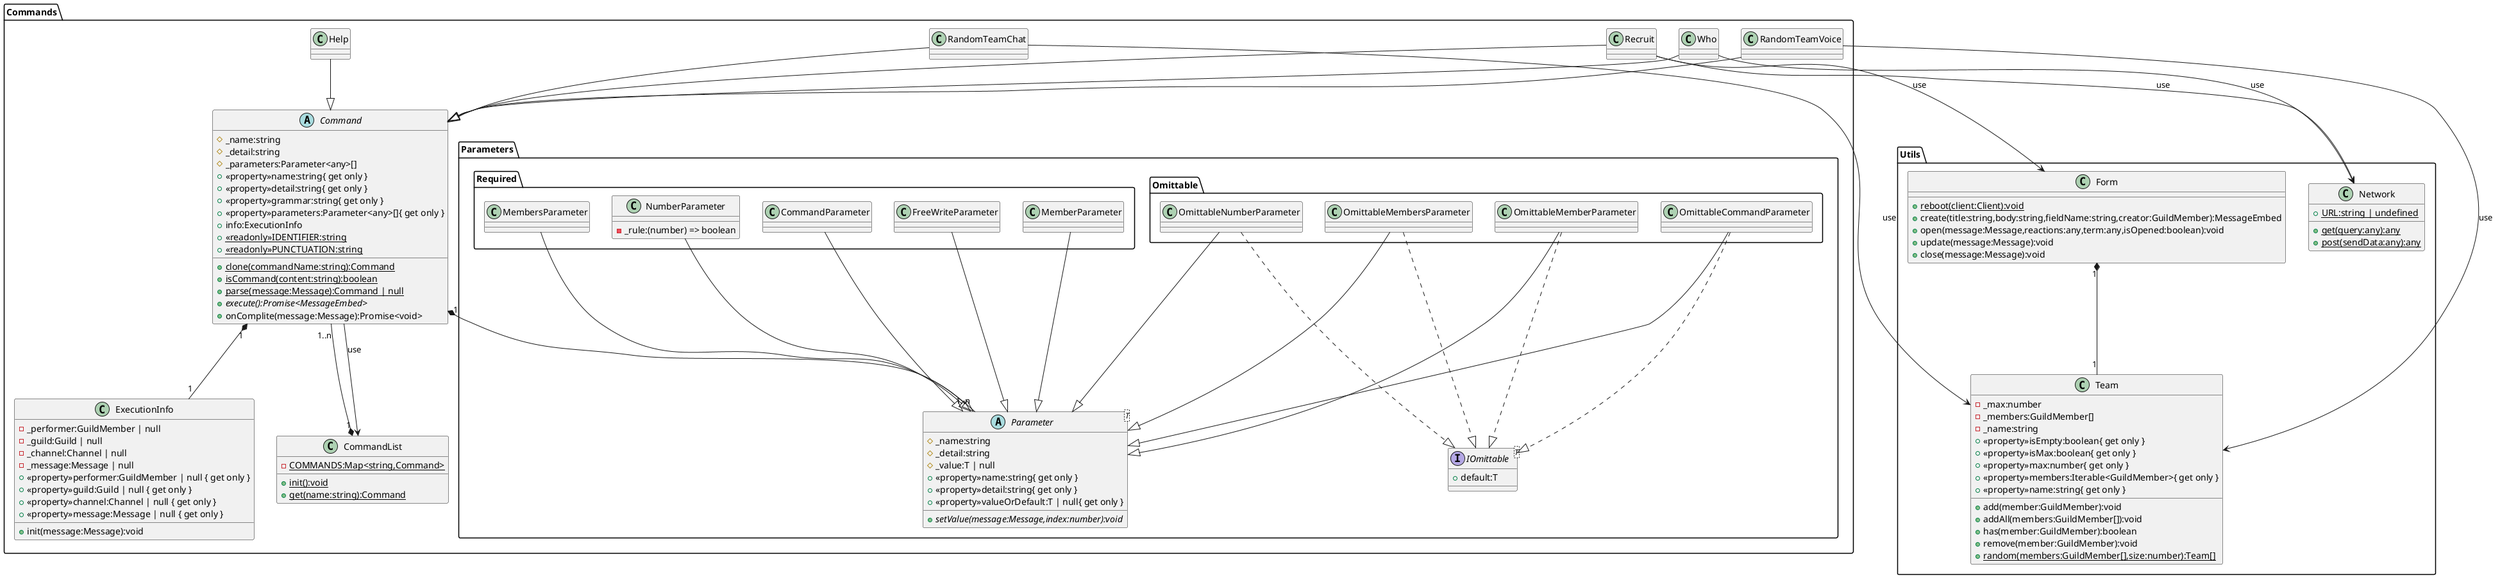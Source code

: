 @startuml Discord-bot

package Commands
{
    package Parameters
    {
        package Omittable
        {
            class OmittableCommandParameter
            class OmittableMemberParameter
            class OmittableMembersParameter
            class OmittableNumberParameter
        }
        package Required
        {
            class CommandParameter
            class FreeWriteParameter
            class MemberParameter
            class MembersParameter
            class NumberParameter
            {
                -_rule:(number) => boolean
            }
        }
        interface IOmittable<T>
        {
            +default:T
        }
        abstract Parameter<T>
        {
            #_name:string
            #_detail:string
            #_value:T | null
            +<<property>>name:string{ get only }
            +<<property>>detail:string{ get only }
            +<<property>>valueOrDefault:T | null{ get only }
            +{abstract}setValue(message:Message,index:number):void
        }
    }
    abstract Command
    {
        #_name:string
        #_detail:string
        #_parameters:Parameter<any>[]
        +<<property>>name:string{ get only }
        +<<property>>detail:string{ get only }
        +<<property>>grammar:string{ get only }
        +<<property>>parameters:Parameter<any>[]{ get only }
        +info:ExecutionInfo
        +{static}<<readonly>>IDENTIFIER:string
        +{static}<<readonly>>PUNCTUATION:string
        +{static}clone(commandName:string):Command
        +{static}isCommand(content:string):boolean
        +{static}parse(message:Message):Command | null
        +{abstract}execute():Promise<MessageEmbed>
        +onComplite(message:Message):Promise<void>
    }
    class CommandList
    {
        -{static}COMMANDS:Map<string,Command>
        +{static}init():void
        +{static}get(name:string):Command
    }
    class ExecutionInfo
    {
        -_performer:GuildMember | null
        -_guild:Guild | null
        -_channel:Channel | null
        -_message:Message | null
        +<<property>>performer:GuildMember | null { get only }
        +<<property>>guild:Guild | null { get only }
        +<<property>>channel:Channel | null { get only }
        +<<property>>message:Message | null { get only }
        +init(message:Message):void
    }
    class Help
    class RandomTeamChat
    class RandomTeamVoice
    class Recruit
    class Who
}
package Utils
{
    class Form
    {
        +{static}reboot(client:Client):void
        +create(title:string,body:string,fieldName:string,creator:GuildMember):MessageEmbed
        +open(message:Message,reactions:any,term:any,isOpened:boolean):void
        +update(message:Message):void
        +close(message:Message):void
    }
    class Network
    {
        +{static}URL:string | undefined
        +{static}get(query:any):any
        +{static}post(sendData:any):any
    }
    class Team
    {
        -_max:number
        -_members:GuildMember[]
        -_name:string
        +<<property>>isEmpty:boolean{ get only }
        +<<property>>isMax:boolean{ get only }
        +<<property>>max:number{ get only }
        +<<property>>members:Iterable<GuildMember>{ get only }
        +<<property>>name:string{ get only }
        +add(member:GuildMember):void
        +addAll(members:GuildMember[]):void
        +has(member:GuildMember):boolean
        +remove(member:GuildMember):void
        +{static}random(members:GuildMember[],size:number):Team[]
    }
}

Help --|> Command
RandomTeamChat --|> Command
RandomTeamVoice --|> Command
Recruit --|> Command
Who --|> Command
CommandParameter --|> Parameter
FreeWriteParameter --|> Parameter
MemberParameter --|> Parameter
MembersParameter --|> Parameter
NumberParameter --|> Parameter
OmittableCommandParameter --|> Parameter
OmittableMemberParameter --|> Parameter
OmittableMembersParameter --|> Parameter
OmittableNumberParameter --|> Parameter

OmittableCommandParameter ..|> IOmittable
OmittableMemberParameter ..|> IOmittable
OmittableMembersParameter ..|> IOmittable
OmittableNumberParameter ..|> IOmittable

Command "1" *-- "1..n" Parameter
Command "1" *-- "1" ExecutionInfo
CommandList "1" *-- "1..n" Command
Form "1" *-- "1" Team

Command --> CommandList : use
RandomTeamChat --> Team : use
RandomTeamVoice --> Team : use
Recruit --> Network : use
Recruit --> Form : use
Who --> Network : use

@enduml
